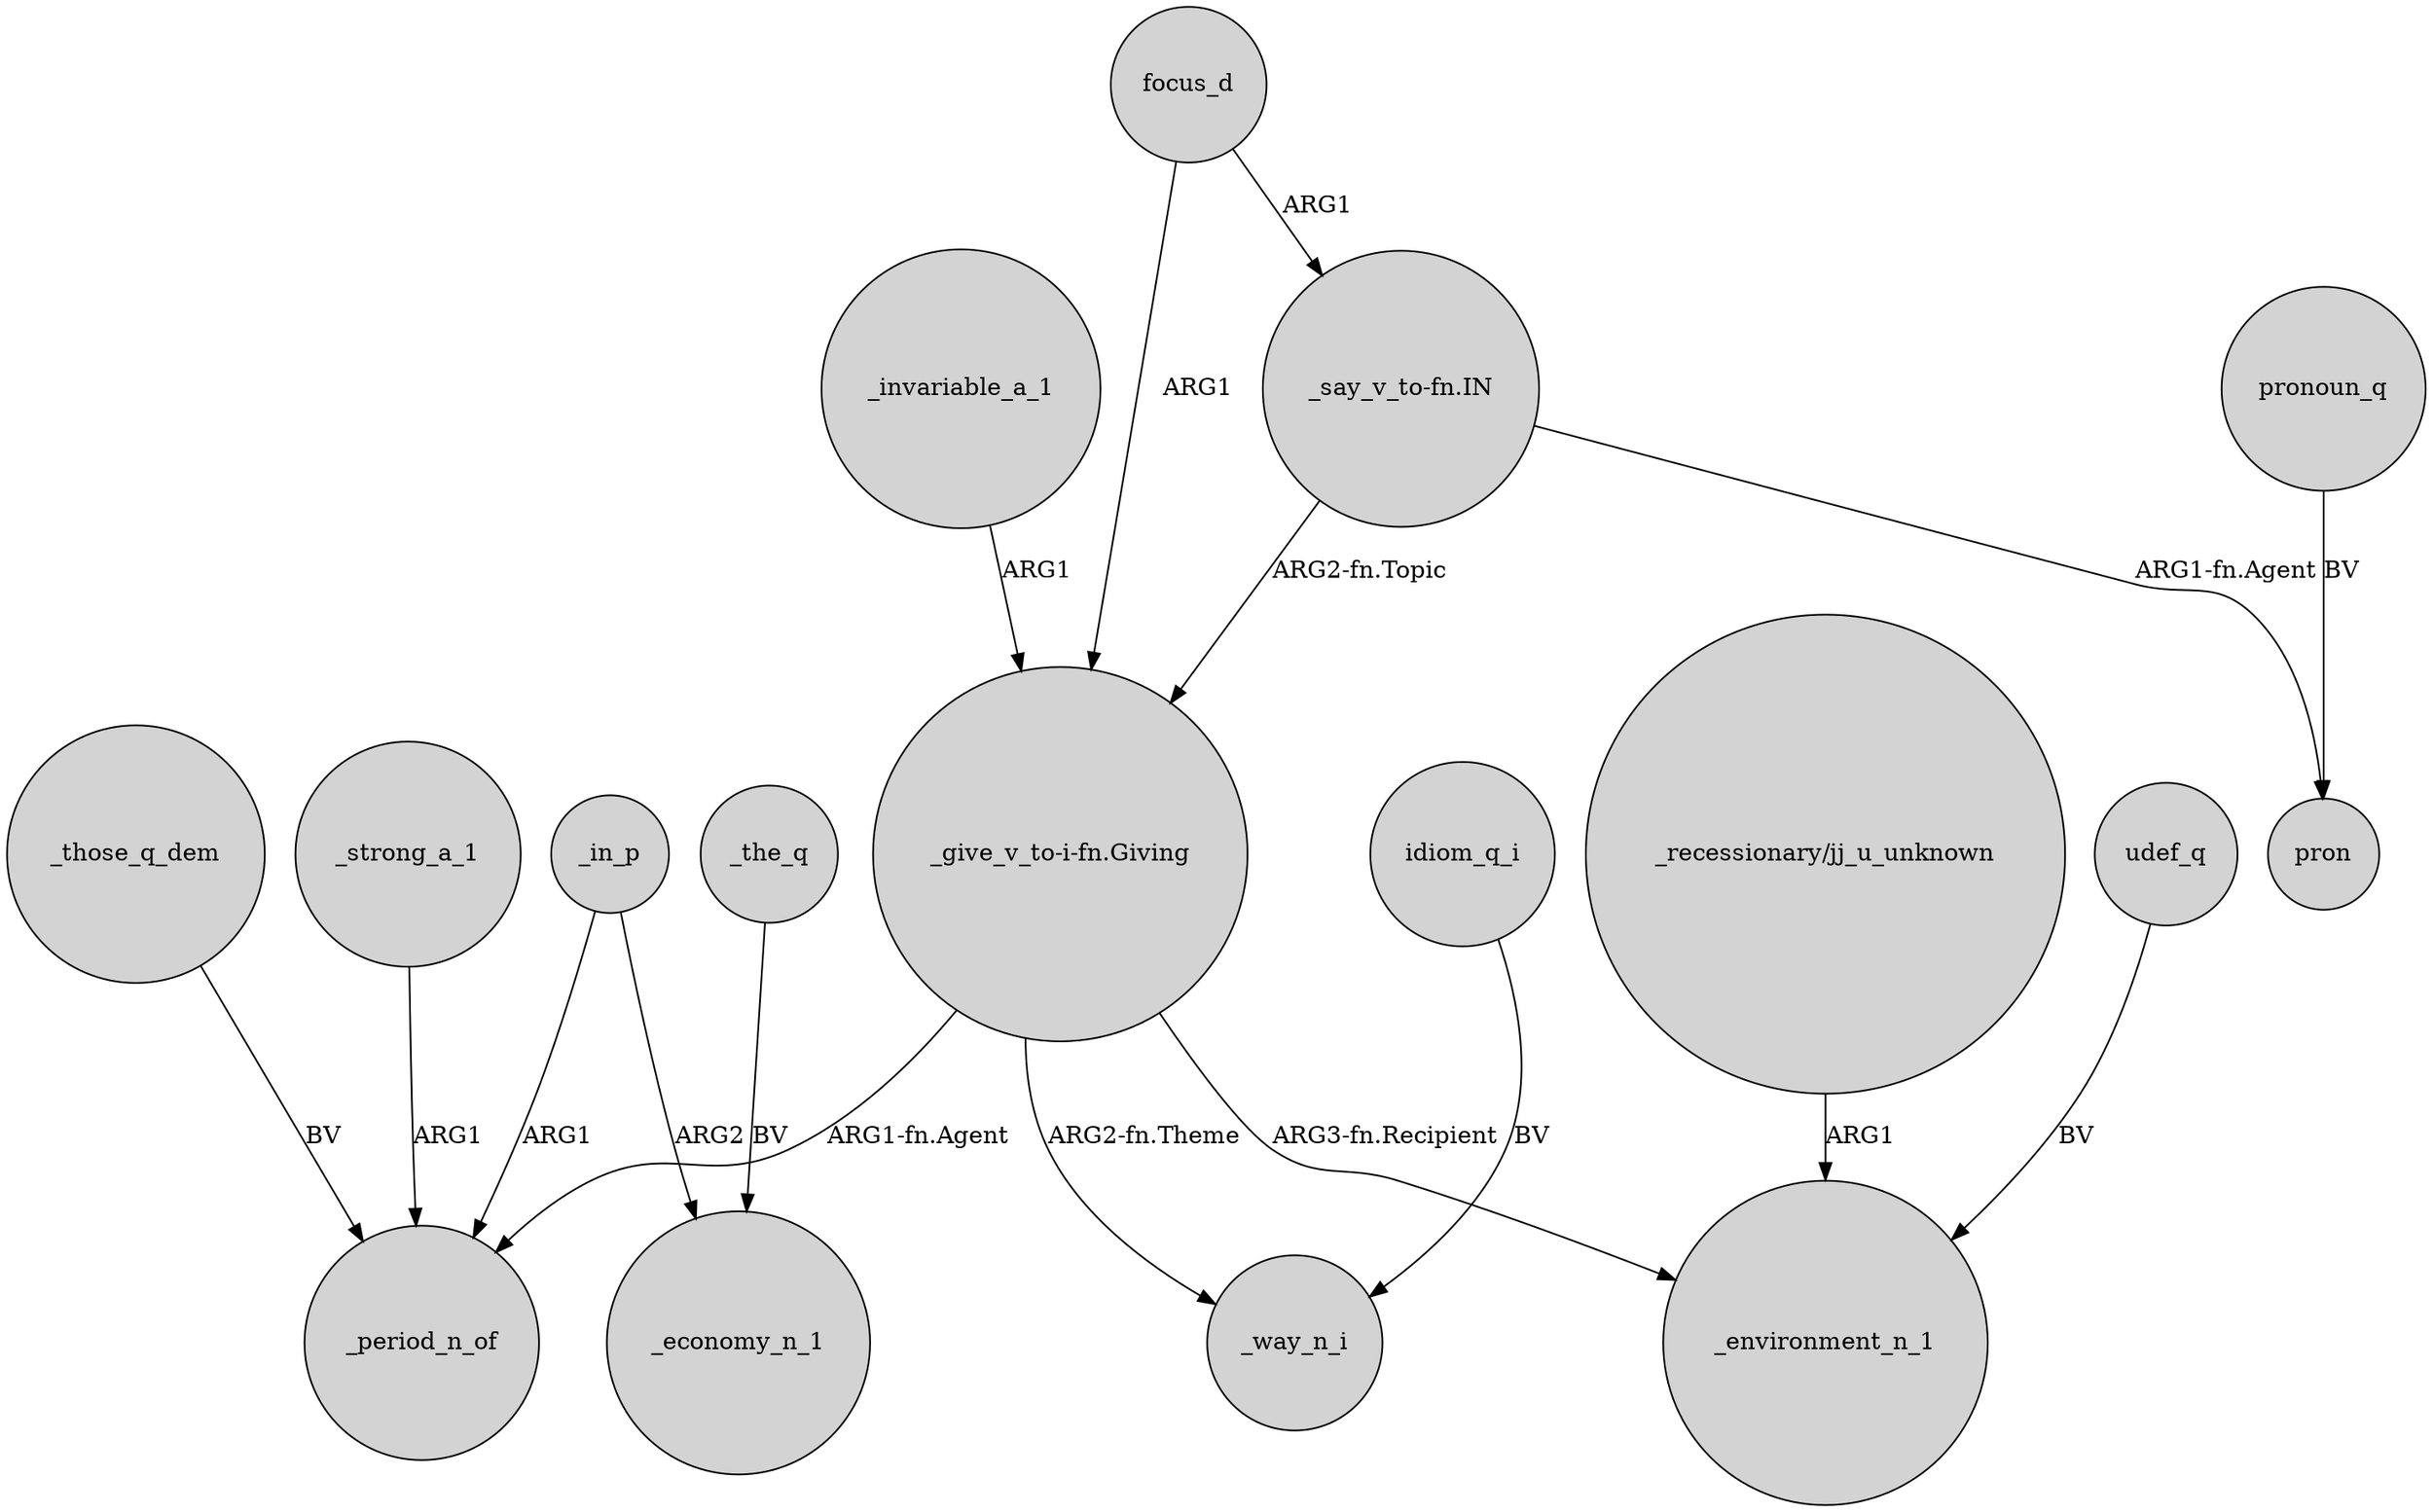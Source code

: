 digraph {
	node [shape=circle style=filled]
	_strong_a_1 -> _period_n_of [label=ARG1]
	_in_p -> _period_n_of [label=ARG1]
	_the_q -> _economy_n_1 [label=BV]
	idiom_q_i -> _way_n_i [label=BV]
	_in_p -> _economy_n_1 [label=ARG2]
	"_give_v_to-i-fn.Giving" -> _period_n_of [label="ARG1-fn.Agent"]
	_those_q_dem -> _period_n_of [label=BV]
	_invariable_a_1 -> "_give_v_to-i-fn.Giving" [label=ARG1]
	focus_d -> "_give_v_to-i-fn.Giving" [label=ARG1]
	"_give_v_to-i-fn.Giving" -> _environment_n_1 [label="ARG3-fn.Recipient"]
	udef_q -> _environment_n_1 [label=BV]
	"_recessionary/jj_u_unknown" -> _environment_n_1 [label=ARG1]
	"_give_v_to-i-fn.Giving" -> _way_n_i [label="ARG2-fn.Theme"]
	"_say_v_to-fn.IN" -> "_give_v_to-i-fn.Giving" [label="ARG2-fn.Topic"]
	focus_d -> "_say_v_to-fn.IN" [label=ARG1]
	"_say_v_to-fn.IN" -> pron [label="ARG1-fn.Agent"]
	pronoun_q -> pron [label=BV]
}
